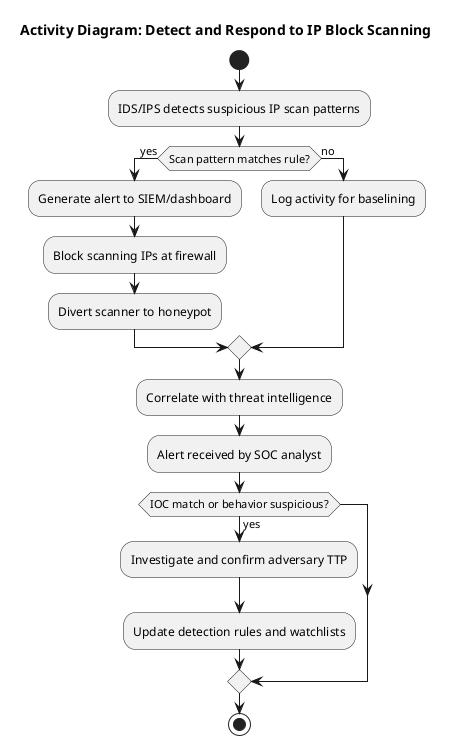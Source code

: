 @startuml
	title Activity Diagram: Detect and Respond to IP Block Scanning
	
	start
	
	:IDS/IPS detects suspicious IP scan patterns;
	
	if (Scan pattern matches rule?) then (yes)
	  :Generate alert to SIEM/dashboard;
	  :Block scanning IPs at firewall;
	  :Divert scanner to honeypot;
	else (no)
	  :Log activity for baselining;
	endif
	
	:Correlate with threat intelligence;
	:Alert received by SOC analyst;
	
	if (IOC match or behavior suspicious?) then (yes)
	  :Investigate and confirm adversary TTP;
	  :Update detection rules and watchlists;
	endif
	
	stop

@enduml
